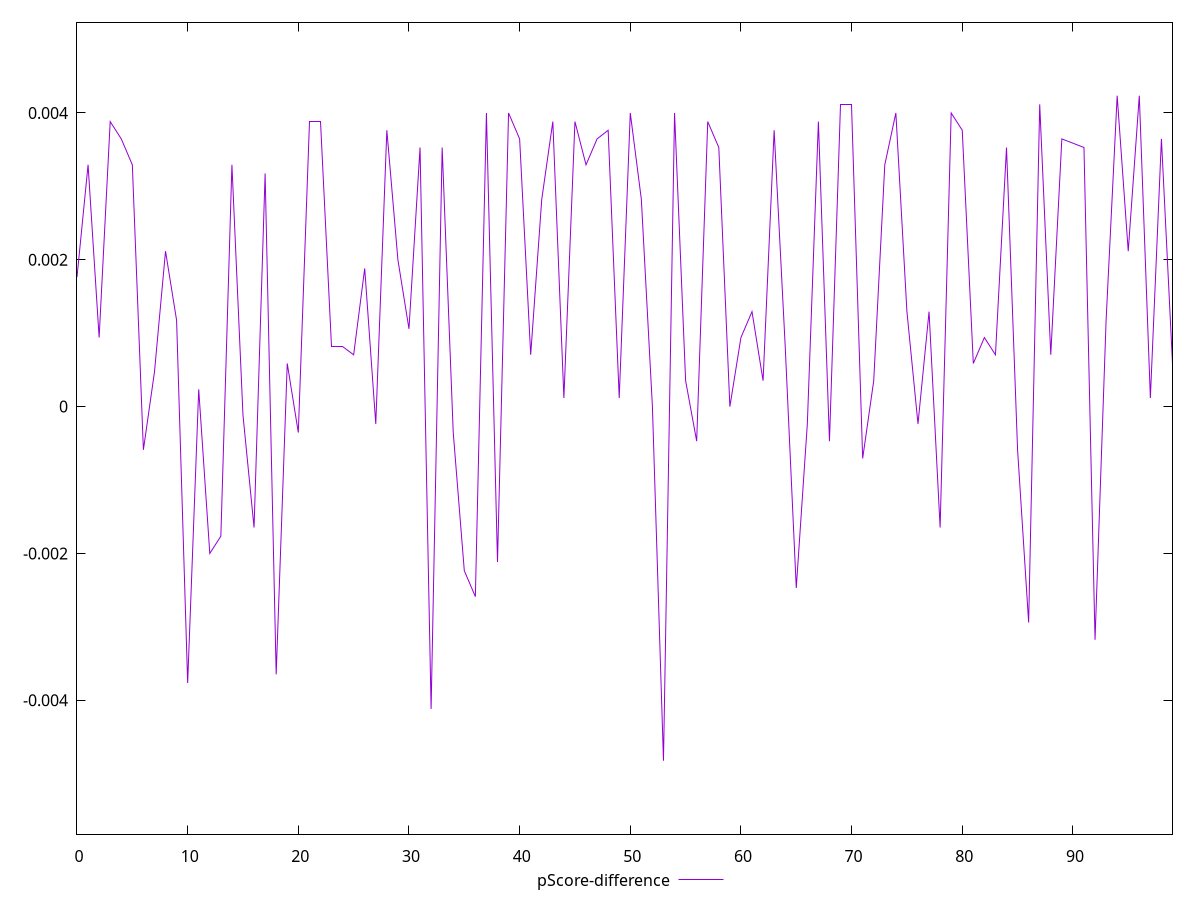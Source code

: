 reset

$pScoreDifference <<EOF
0 0.001764705882352946
1 0.0032941176470588363
2 0.0009411764705882786
3 0.003882352941176448
4 0.003647058823529392
5 0.0032941176470587807
6 -0.0005882352941176117
7 0.00047058823529411153
8 0.002117647058823502
9 0.0011764705882353343
10 -0.003764705882352948
11 0.00023529411764705577
12 -0.0020000000000000018
13 -0.001764705882352946
14 0.0032941176470587807
15 -0.00011764705882350013
16 -0.0016470588235293904
17 0.0031764705882352806
18 -0.0036470588235294477
19 0.0005882352941176672
20 -0.0003529411764705559
21 0.003882352941176448
22 0.003882352941176448
23 0.0008235294117647229
24 0.0008235294117647229
25 0.0007058823529412228
26 0.0018823529411765016
27 -0.00023529411764705577
28 0.003764705882352948
29 0.0020000000000000018
30 0.0010588235294117787
31 0.0035294117647058365
32 -0.004117647058823504
33 0.0035294117647058365
34 -0.0003529411764705559
35 -0.0022352941176470575
36 -0.0025882352941176134
37 0.003999999999999948
38 -0.002117647058823502
39 0.003999999999999948
40 0.003647058823529392
41 0.0007058823529412228
42 0.002823529411764669
43 0.003882352941176448
44 0.00011764705882355564
45 0.003882352941176448
46 0.0032941176470587807
47 0.003647058823529392
48 0.003764705882352948
49 0.00011764705882355564
50 0.003999999999999948
51 0.002823529411764669
52 0
53 -0.004823529411764671
54 0.003999999999999948
55 0.0003529411764705559
56 -0.00047058823529411153
57 0.003882352941176448
58 0.0035294117647058365
59 0
60 0.0009411764705882231
61 0.0012941176470588345
62 0.0003529411764706114
63 0.003764705882352948
64 0.0008235294117647229
65 -0.002470588235294169
66 -0.00023529411764705577
67 0.003882352941176448
68 -0.00047058823529411153
69 0.004117647058823504
70 0.004117647058823504
71 -0.0007058823529411673
72 0.0003529411764706114
73 0.0032941176470587807
74 0.003999999999999948
75 0.0012941176470588345
76 -0.00023529411764705577
77 0.0012941176470588345
78 -0.0016470588235293904
79 0.003999999999999948
80 0.003764705882352948
81 0.0005882352941176672
82 0.0009411764705882231
83 0.0007058823529411673
84 0.0035294117647058365
85 -0.0005882352941176672
86 -0.002941176470588225
87 0.004117647058823504
88 0.0007058823529412228
89 0.003647058823529392
91 0.0035294117647058365
92 -0.0031764705882352806
93 0.0011764705882352788
94 0.004235294117647059
95 0.002117647058823502
96 0.004235294117647059
97 0.00011764705882355564
98 0.003647058823529392
99 0.0005882352941176672
EOF

set key outside below
set xrange [0:99]
set yrange [-0.005823529411764671:0.005235294117647059]
set trange [-0.005823529411764671:0.005235294117647059]
set terminal svg size 640, 500 enhanced background rgb 'white'
set output "report/report_00029_2021-02-24T13-36-40.390Z/uses-rel-preload/samples/card/pScore-difference/values.svg"

plot $pScoreDifference title "pScore-difference" with line

reset
